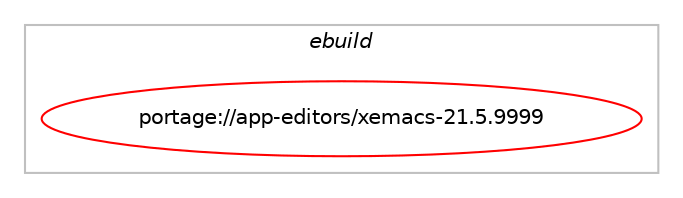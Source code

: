 digraph prolog {

# *************
# Graph options
# *************

newrank=true;
concentrate=true;
compound=true;
graph [rankdir=LR,fontname=Helvetica,fontsize=10,ranksep=1.5];#, ranksep=2.5, nodesep=0.2];
edge  [arrowhead=vee];
node  [fontname=Helvetica,fontsize=10];

# **********
# The ebuild
# **********

subgraph cluster_leftcol {
color=gray;
label=<<i>ebuild</i>>;
id [label="portage://app-editors/xemacs-21.5.9999", color=red, width=4, href="../app-editors/xemacs-21.5.9999.svg"];
}

# ****************
# The dependencies
# ****************

subgraph cluster_midcol {
color=gray;
label=<<i>dependencies</i>>;
subgraph cluster_compile {
fillcolor="#eeeeee";
style=filled;
label=<<i>compile</i>>;
# *** BEGIN UNKNOWN DEPENDENCY TYPE (TODO) ***
# id -> equal(use_conditional_group(positive,X,portage://app-editors/xemacs-21.5.9999,[package_dependency(portage://app-editors/xemacs-21.5.9999,install,no,x11-libs,libXt,none,[,,],[],[]),package_dependency(portage://app-editors/xemacs-21.5.9999,install,no,x11-libs,libXmu,none,[,,],[],[]),package_dependency(portage://app-editors/xemacs-21.5.9999,install,no,x11-libs,libXext,none,[,,],[],[]),package_dependency(portage://app-editors/xemacs-21.5.9999,install,no,x11-misc,xbitmaps,none,[,,],[],[]),use_conditional_group(negative,Xaw3d,portage://app-editors/xemacs-21.5.9999,[use_conditional_group(negative,neXt,portage://app-editors/xemacs-21.5.9999,[package_dependency(portage://app-editors/xemacs-21.5.9999,install,no,x11-libs,libXaw,none,[,,],[],[])])])]))
# *** END UNKNOWN DEPENDENCY TYPE (TODO) ***

# *** BEGIN UNKNOWN DEPENDENCY TYPE (TODO) ***
# id -> equal(use_conditional_group(positive,Xaw3d,portage://app-editors/xemacs-21.5.9999,[package_dependency(portage://app-editors/xemacs-21.5.9999,install,no,x11-libs,libXaw3d,none,[,,],[],[use(enable(unicode),positive)])]))
# *** END UNKNOWN DEPENDENCY TYPE (TODO) ***

# *** BEGIN UNKNOWN DEPENDENCY TYPE (TODO) ***
# id -> equal(use_conditional_group(positive,alsa,portage://app-editors/xemacs-21.5.9999,[package_dependency(portage://app-editors/xemacs-21.5.9999,install,no,media-libs,alsa-lib,none,[,,],[],[])]))
# *** END UNKNOWN DEPENDENCY TYPE (TODO) ***

# *** BEGIN UNKNOWN DEPENDENCY TYPE (TODO) ***
# id -> equal(use_conditional_group(positive,athena,portage://app-editors/xemacs-21.5.9999,[package_dependency(portage://app-editors/xemacs-21.5.9999,install,no,x11-libs,libXaw,none,[,,],[],[])]))
# *** END UNKNOWN DEPENDENCY TYPE (TODO) ***

# *** BEGIN UNKNOWN DEPENDENCY TYPE (TODO) ***
# id -> equal(use_conditional_group(positive,berkdb,portage://app-editors/xemacs-21.5.9999,[package_dependency(portage://app-editors/xemacs-21.5.9999,install,no,sys-libs,db,greaterequal,[4,,,4],any_same_slot,[])]))
# *** END UNKNOWN DEPENDENCY TYPE (TODO) ***

# *** BEGIN UNKNOWN DEPENDENCY TYPE (TODO) ***
# id -> equal(use_conditional_group(positive,bignum,portage://app-editors/xemacs-21.5.9999,[package_dependency(portage://app-editors/xemacs-21.5.9999,install,no,dev-libs,openssl,none,[,,],[],[])]))
# *** END UNKNOWN DEPENDENCY TYPE (TODO) ***

# *** BEGIN UNKNOWN DEPENDENCY TYPE (TODO) ***
# id -> equal(use_conditional_group(positive,dnd,portage://app-editors/xemacs-21.5.9999,[package_dependency(portage://app-editors/xemacs-21.5.9999,install,no,x11-libs,dnd,none,[,,],[],[])]))
# *** END UNKNOWN DEPENDENCY TYPE (TODO) ***

# *** BEGIN UNKNOWN DEPENDENCY TYPE (TODO) ***
# id -> equal(use_conditional_group(positive,gdbm,portage://app-editors/xemacs-21.5.9999,[package_dependency(portage://app-editors/xemacs-21.5.9999,install,no,sys-libs,gdbm,greaterequal,[1.8.3,,,1.8.3],any_same_slot,[use(enable(berkdb),positive)])]))
# *** END UNKNOWN DEPENDENCY TYPE (TODO) ***

# *** BEGIN UNKNOWN DEPENDENCY TYPE (TODO) ***
# id -> equal(use_conditional_group(positive,gpm,portage://app-editors/xemacs-21.5.9999,[package_dependency(portage://app-editors/xemacs-21.5.9999,install,no,sys-libs,gpm,greaterequal,[1.19.6,,,1.19.6],[],[])]))
# *** END UNKNOWN DEPENDENCY TYPE (TODO) ***

# *** BEGIN UNKNOWN DEPENDENCY TYPE (TODO) ***
# id -> equal(use_conditional_group(positive,jpeg,portage://app-editors/xemacs-21.5.9999,[package_dependency(portage://app-editors/xemacs-21.5.9999,install,no,media-libs,libjpeg-turbo,none,[,,],any_same_slot,[])]))
# *** END UNKNOWN DEPENDENCY TYPE (TODO) ***

# *** BEGIN UNKNOWN DEPENDENCY TYPE (TODO) ***
# id -> equal(use_conditional_group(positive,ldap,portage://app-editors/xemacs-21.5.9999,[package_dependency(portage://app-editors/xemacs-21.5.9999,install,no,net-nds,openldap,none,[,,],any_same_slot,[])]))
# *** END UNKNOWN DEPENDENCY TYPE (TODO) ***

# *** BEGIN UNKNOWN DEPENDENCY TYPE (TODO) ***
# id -> equal(use_conditional_group(positive,motif,portage://app-editors/xemacs-21.5.9999,[package_dependency(portage://app-editors/xemacs-21.5.9999,install,no,x11-libs,motif,greaterequal,[2.3,,,2.3],[slot(0)],[use(equal(xft),none)])]))
# *** END UNKNOWN DEPENDENCY TYPE (TODO) ***

# *** BEGIN UNKNOWN DEPENDENCY TYPE (TODO) ***
# id -> equal(use_conditional_group(positive,nas,portage://app-editors/xemacs-21.5.9999,[package_dependency(portage://app-editors/xemacs-21.5.9999,install,no,media-libs,nas,none,[,,],[],[])]))
# *** END UNKNOWN DEPENDENCY TYPE (TODO) ***

# *** BEGIN UNKNOWN DEPENDENCY TYPE (TODO) ***
# id -> equal(use_conditional_group(positive,neXt,portage://app-editors/xemacs-21.5.9999,[package_dependency(portage://app-editors/xemacs-21.5.9999,install,no,x11-libs,neXtaw,none,[,,],[],[])]))
# *** END UNKNOWN DEPENDENCY TYPE (TODO) ***

# *** BEGIN UNKNOWN DEPENDENCY TYPE (TODO) ***
# id -> equal(use_conditional_group(positive,png,portage://app-editors/xemacs-21.5.9999,[package_dependency(portage://app-editors/xemacs-21.5.9999,install,no,media-libs,libpng,greaterequal,[1.2,,,1.2],[slot(0)],[])]))
# *** END UNKNOWN DEPENDENCY TYPE (TODO) ***

# *** BEGIN UNKNOWN DEPENDENCY TYPE (TODO) ***
# id -> equal(use_conditional_group(positive,postgres,portage://app-editors/xemacs-21.5.9999,[package_dependency(portage://app-editors/xemacs-21.5.9999,install,no,dev-db,postgresql,none,[,,],any_same_slot,[])]))
# *** END UNKNOWN DEPENDENCY TYPE (TODO) ***

# *** BEGIN UNKNOWN DEPENDENCY TYPE (TODO) ***
# id -> equal(use_conditional_group(positive,tiff,portage://app-editors/xemacs-21.5.9999,[package_dependency(portage://app-editors/xemacs-21.5.9999,install,no,media-libs,tiff,none,[,,],any_same_slot,[])]))
# *** END UNKNOWN DEPENDENCY TYPE (TODO) ***

# *** BEGIN UNKNOWN DEPENDENCY TYPE (TODO) ***
# id -> equal(use_conditional_group(positive,xface,portage://app-editors/xemacs-21.5.9999,[package_dependency(portage://app-editors/xemacs-21.5.9999,install,no,media-libs,compface,none,[,,],[],[])]))
# *** END UNKNOWN DEPENDENCY TYPE (TODO) ***

# *** BEGIN UNKNOWN DEPENDENCY TYPE (TODO) ***
# id -> equal(use_conditional_group(positive,xft,portage://app-editors/xemacs-21.5.9999,[package_dependency(portage://app-editors/xemacs-21.5.9999,install,no,media-libs,freetype,none,[,,],[slot(2)],[]),package_dependency(portage://app-editors/xemacs-21.5.9999,install,no,x11-libs,libXft,none,[,,],[],[]),package_dependency(portage://app-editors/xemacs-21.5.9999,install,no,x11-libs,libXrender,none,[,,],[],[]),package_dependency(portage://app-editors/xemacs-21.5.9999,install,no,media-libs,fontconfig,greaterequal,[2.5.0,,,2.5.0],[],[])]))
# *** END UNKNOWN DEPENDENCY TYPE (TODO) ***

# *** BEGIN UNKNOWN DEPENDENCY TYPE (TODO) ***
# id -> equal(package_dependency(portage://app-editors/xemacs-21.5.9999,install,no,app-eselect,eselect-emacs,greaterequal,[1.15,,,1.15],[],[]))
# *** END UNKNOWN DEPENDENCY TYPE (TODO) ***

# *** BEGIN UNKNOWN DEPENDENCY TYPE (TODO) ***
# id -> equal(package_dependency(portage://app-editors/xemacs-21.5.9999,install,no,dev-libs,openssl,greaterequal,[0.9.6,,,0.9.6],[slot(0),equal],[]))
# *** END UNKNOWN DEPENDENCY TYPE (TODO) ***

# *** BEGIN UNKNOWN DEPENDENCY TYPE (TODO) ***
# id -> equal(package_dependency(portage://app-editors/xemacs-21.5.9999,install,no,media-libs,audiofile,greaterequal,[0.2.3,,,0.2.3],[],[]))
# *** END UNKNOWN DEPENDENCY TYPE (TODO) ***

# *** BEGIN UNKNOWN DEPENDENCY TYPE (TODO) ***
# id -> equal(package_dependency(portage://app-editors/xemacs-21.5.9999,install,no,sys-libs,ncurses,greaterequal,[5.2,,,5.2],any_same_slot,[]))
# *** END UNKNOWN DEPENDENCY TYPE (TODO) ***

# *** BEGIN UNKNOWN DEPENDENCY TYPE (TODO) ***
# id -> equal(package_dependency(portage://app-editors/xemacs-21.5.9999,install,no,sys-libs,zlib,greaterequal,[1.1.4,,,1.1.4],[],[]))
# *** END UNKNOWN DEPENDENCY TYPE (TODO) ***

# *** BEGIN UNKNOWN DEPENDENCY TYPE (TODO) ***
# id -> equal(package_dependency(portage://app-editors/xemacs-21.5.9999,install,no,virtual,pkgconfig,none,[,,],[],[]))
# *** END UNKNOWN DEPENDENCY TYPE (TODO) ***

}
subgraph cluster_compileandrun {
fillcolor="#eeeeee";
style=filled;
label=<<i>compile and run</i>>;
}
subgraph cluster_run {
fillcolor="#eeeeee";
style=filled;
label=<<i>run</i>>;
# *** BEGIN UNKNOWN DEPENDENCY TYPE (TODO) ***
# id -> equal(use_conditional_group(positive,X,portage://app-editors/xemacs-21.5.9999,[package_dependency(portage://app-editors/xemacs-21.5.9999,run,no,x11-libs,libXt,none,[,,],[],[]),package_dependency(portage://app-editors/xemacs-21.5.9999,run,no,x11-libs,libXmu,none,[,,],[],[]),package_dependency(portage://app-editors/xemacs-21.5.9999,run,no,x11-libs,libXext,none,[,,],[],[]),package_dependency(portage://app-editors/xemacs-21.5.9999,run,no,x11-misc,xbitmaps,none,[,,],[],[]),use_conditional_group(negative,Xaw3d,portage://app-editors/xemacs-21.5.9999,[use_conditional_group(negative,neXt,portage://app-editors/xemacs-21.5.9999,[package_dependency(portage://app-editors/xemacs-21.5.9999,run,no,x11-libs,libXaw,none,[,,],[],[])])])]))
# *** END UNKNOWN DEPENDENCY TYPE (TODO) ***

# *** BEGIN UNKNOWN DEPENDENCY TYPE (TODO) ***
# id -> equal(use_conditional_group(positive,Xaw3d,portage://app-editors/xemacs-21.5.9999,[package_dependency(portage://app-editors/xemacs-21.5.9999,run,no,x11-libs,libXaw3d,none,[,,],[],[use(enable(unicode),positive)])]))
# *** END UNKNOWN DEPENDENCY TYPE (TODO) ***

# *** BEGIN UNKNOWN DEPENDENCY TYPE (TODO) ***
# id -> equal(use_conditional_group(positive,alsa,portage://app-editors/xemacs-21.5.9999,[package_dependency(portage://app-editors/xemacs-21.5.9999,run,no,media-libs,alsa-lib,none,[,,],[],[])]))
# *** END UNKNOWN DEPENDENCY TYPE (TODO) ***

# *** BEGIN UNKNOWN DEPENDENCY TYPE (TODO) ***
# id -> equal(use_conditional_group(positive,athena,portage://app-editors/xemacs-21.5.9999,[package_dependency(portage://app-editors/xemacs-21.5.9999,run,no,x11-libs,libXaw,none,[,,],[],[])]))
# *** END UNKNOWN DEPENDENCY TYPE (TODO) ***

# *** BEGIN UNKNOWN DEPENDENCY TYPE (TODO) ***
# id -> equal(use_conditional_group(positive,berkdb,portage://app-editors/xemacs-21.5.9999,[package_dependency(portage://app-editors/xemacs-21.5.9999,run,no,sys-libs,db,greaterequal,[4,,,4],any_same_slot,[])]))
# *** END UNKNOWN DEPENDENCY TYPE (TODO) ***

# *** BEGIN UNKNOWN DEPENDENCY TYPE (TODO) ***
# id -> equal(use_conditional_group(positive,bignum,portage://app-editors/xemacs-21.5.9999,[package_dependency(portage://app-editors/xemacs-21.5.9999,run,no,dev-libs,openssl,none,[,,],[],[])]))
# *** END UNKNOWN DEPENDENCY TYPE (TODO) ***

# *** BEGIN UNKNOWN DEPENDENCY TYPE (TODO) ***
# id -> equal(use_conditional_group(positive,dnd,portage://app-editors/xemacs-21.5.9999,[package_dependency(portage://app-editors/xemacs-21.5.9999,run,no,x11-libs,dnd,none,[,,],[],[])]))
# *** END UNKNOWN DEPENDENCY TYPE (TODO) ***

# *** BEGIN UNKNOWN DEPENDENCY TYPE (TODO) ***
# id -> equal(use_conditional_group(positive,gdbm,portage://app-editors/xemacs-21.5.9999,[package_dependency(portage://app-editors/xemacs-21.5.9999,run,no,sys-libs,gdbm,greaterequal,[1.8.3,,,1.8.3],any_same_slot,[use(enable(berkdb),positive)])]))
# *** END UNKNOWN DEPENDENCY TYPE (TODO) ***

# *** BEGIN UNKNOWN DEPENDENCY TYPE (TODO) ***
# id -> equal(use_conditional_group(positive,gpm,portage://app-editors/xemacs-21.5.9999,[package_dependency(portage://app-editors/xemacs-21.5.9999,run,no,sys-libs,gpm,greaterequal,[1.19.6,,,1.19.6],[],[])]))
# *** END UNKNOWN DEPENDENCY TYPE (TODO) ***

# *** BEGIN UNKNOWN DEPENDENCY TYPE (TODO) ***
# id -> equal(use_conditional_group(positive,jpeg,portage://app-editors/xemacs-21.5.9999,[package_dependency(portage://app-editors/xemacs-21.5.9999,run,no,media-libs,libjpeg-turbo,none,[,,],any_same_slot,[])]))
# *** END UNKNOWN DEPENDENCY TYPE (TODO) ***

# *** BEGIN UNKNOWN DEPENDENCY TYPE (TODO) ***
# id -> equal(use_conditional_group(positive,ldap,portage://app-editors/xemacs-21.5.9999,[package_dependency(portage://app-editors/xemacs-21.5.9999,run,no,net-nds,openldap,none,[,,],any_same_slot,[])]))
# *** END UNKNOWN DEPENDENCY TYPE (TODO) ***

# *** BEGIN UNKNOWN DEPENDENCY TYPE (TODO) ***
# id -> equal(use_conditional_group(positive,motif,portage://app-editors/xemacs-21.5.9999,[package_dependency(portage://app-editors/xemacs-21.5.9999,run,no,x11-libs,motif,greaterequal,[2.3,,,2.3],[slot(0)],[use(equal(xft),none)])]))
# *** END UNKNOWN DEPENDENCY TYPE (TODO) ***

# *** BEGIN UNKNOWN DEPENDENCY TYPE (TODO) ***
# id -> equal(use_conditional_group(positive,nas,portage://app-editors/xemacs-21.5.9999,[package_dependency(portage://app-editors/xemacs-21.5.9999,run,no,media-libs,nas,none,[,,],[],[])]))
# *** END UNKNOWN DEPENDENCY TYPE (TODO) ***

# *** BEGIN UNKNOWN DEPENDENCY TYPE (TODO) ***
# id -> equal(use_conditional_group(positive,neXt,portage://app-editors/xemacs-21.5.9999,[package_dependency(portage://app-editors/xemacs-21.5.9999,run,no,x11-libs,neXtaw,none,[,,],[],[])]))
# *** END UNKNOWN DEPENDENCY TYPE (TODO) ***

# *** BEGIN UNKNOWN DEPENDENCY TYPE (TODO) ***
# id -> equal(use_conditional_group(positive,png,portage://app-editors/xemacs-21.5.9999,[package_dependency(portage://app-editors/xemacs-21.5.9999,run,no,media-libs,libpng,greaterequal,[1.2,,,1.2],[slot(0)],[])]))
# *** END UNKNOWN DEPENDENCY TYPE (TODO) ***

# *** BEGIN UNKNOWN DEPENDENCY TYPE (TODO) ***
# id -> equal(use_conditional_group(positive,postgres,portage://app-editors/xemacs-21.5.9999,[package_dependency(portage://app-editors/xemacs-21.5.9999,run,no,dev-db,postgresql,none,[,,],any_same_slot,[])]))
# *** END UNKNOWN DEPENDENCY TYPE (TODO) ***

# *** BEGIN UNKNOWN DEPENDENCY TYPE (TODO) ***
# id -> equal(use_conditional_group(positive,tiff,portage://app-editors/xemacs-21.5.9999,[package_dependency(portage://app-editors/xemacs-21.5.9999,run,no,media-libs,tiff,none,[,,],any_same_slot,[])]))
# *** END UNKNOWN DEPENDENCY TYPE (TODO) ***

# *** BEGIN UNKNOWN DEPENDENCY TYPE (TODO) ***
# id -> equal(use_conditional_group(positive,xface,portage://app-editors/xemacs-21.5.9999,[package_dependency(portage://app-editors/xemacs-21.5.9999,run,no,media-libs,compface,none,[,,],[],[])]))
# *** END UNKNOWN DEPENDENCY TYPE (TODO) ***

# *** BEGIN UNKNOWN DEPENDENCY TYPE (TODO) ***
# id -> equal(use_conditional_group(positive,xft,portage://app-editors/xemacs-21.5.9999,[package_dependency(portage://app-editors/xemacs-21.5.9999,run,no,media-libs,freetype,none,[,,],[slot(2)],[]),package_dependency(portage://app-editors/xemacs-21.5.9999,run,no,x11-libs,libXft,none,[,,],[],[]),package_dependency(portage://app-editors/xemacs-21.5.9999,run,no,x11-libs,libXrender,none,[,,],[],[]),package_dependency(portage://app-editors/xemacs-21.5.9999,run,no,media-libs,fontconfig,greaterequal,[2.5.0,,,2.5.0],[],[])]))
# *** END UNKNOWN DEPENDENCY TYPE (TODO) ***

# *** BEGIN UNKNOWN DEPENDENCY TYPE (TODO) ***
# id -> equal(package_dependency(portage://app-editors/xemacs-21.5.9999,run,no,app-eselect,eselect-emacs,greaterequal,[1.15,,,1.15],[],[]))
# *** END UNKNOWN DEPENDENCY TYPE (TODO) ***

# *** BEGIN UNKNOWN DEPENDENCY TYPE (TODO) ***
# id -> equal(package_dependency(portage://app-editors/xemacs-21.5.9999,run,no,dev-libs,openssl,greaterequal,[0.9.6,,,0.9.6],[slot(0),equal],[]))
# *** END UNKNOWN DEPENDENCY TYPE (TODO) ***

# *** BEGIN UNKNOWN DEPENDENCY TYPE (TODO) ***
# id -> equal(package_dependency(portage://app-editors/xemacs-21.5.9999,run,no,media-libs,audiofile,greaterequal,[0.2.3,,,0.2.3],[],[]))
# *** END UNKNOWN DEPENDENCY TYPE (TODO) ***

# *** BEGIN UNKNOWN DEPENDENCY TYPE (TODO) ***
# id -> equal(package_dependency(portage://app-editors/xemacs-21.5.9999,run,no,sys-libs,ncurses,greaterequal,[5.2,,,5.2],any_same_slot,[]))
# *** END UNKNOWN DEPENDENCY TYPE (TODO) ***

# *** BEGIN UNKNOWN DEPENDENCY TYPE (TODO) ***
# id -> equal(package_dependency(portage://app-editors/xemacs-21.5.9999,run,no,sys-libs,zlib,greaterequal,[1.1.4,,,1.1.4],[],[]))
# *** END UNKNOWN DEPENDENCY TYPE (TODO) ***

}
}

# **************
# The candidates
# **************

subgraph cluster_choices {
rank=same;
color=gray;
label=<<i>candidates</i>>;

}

}
